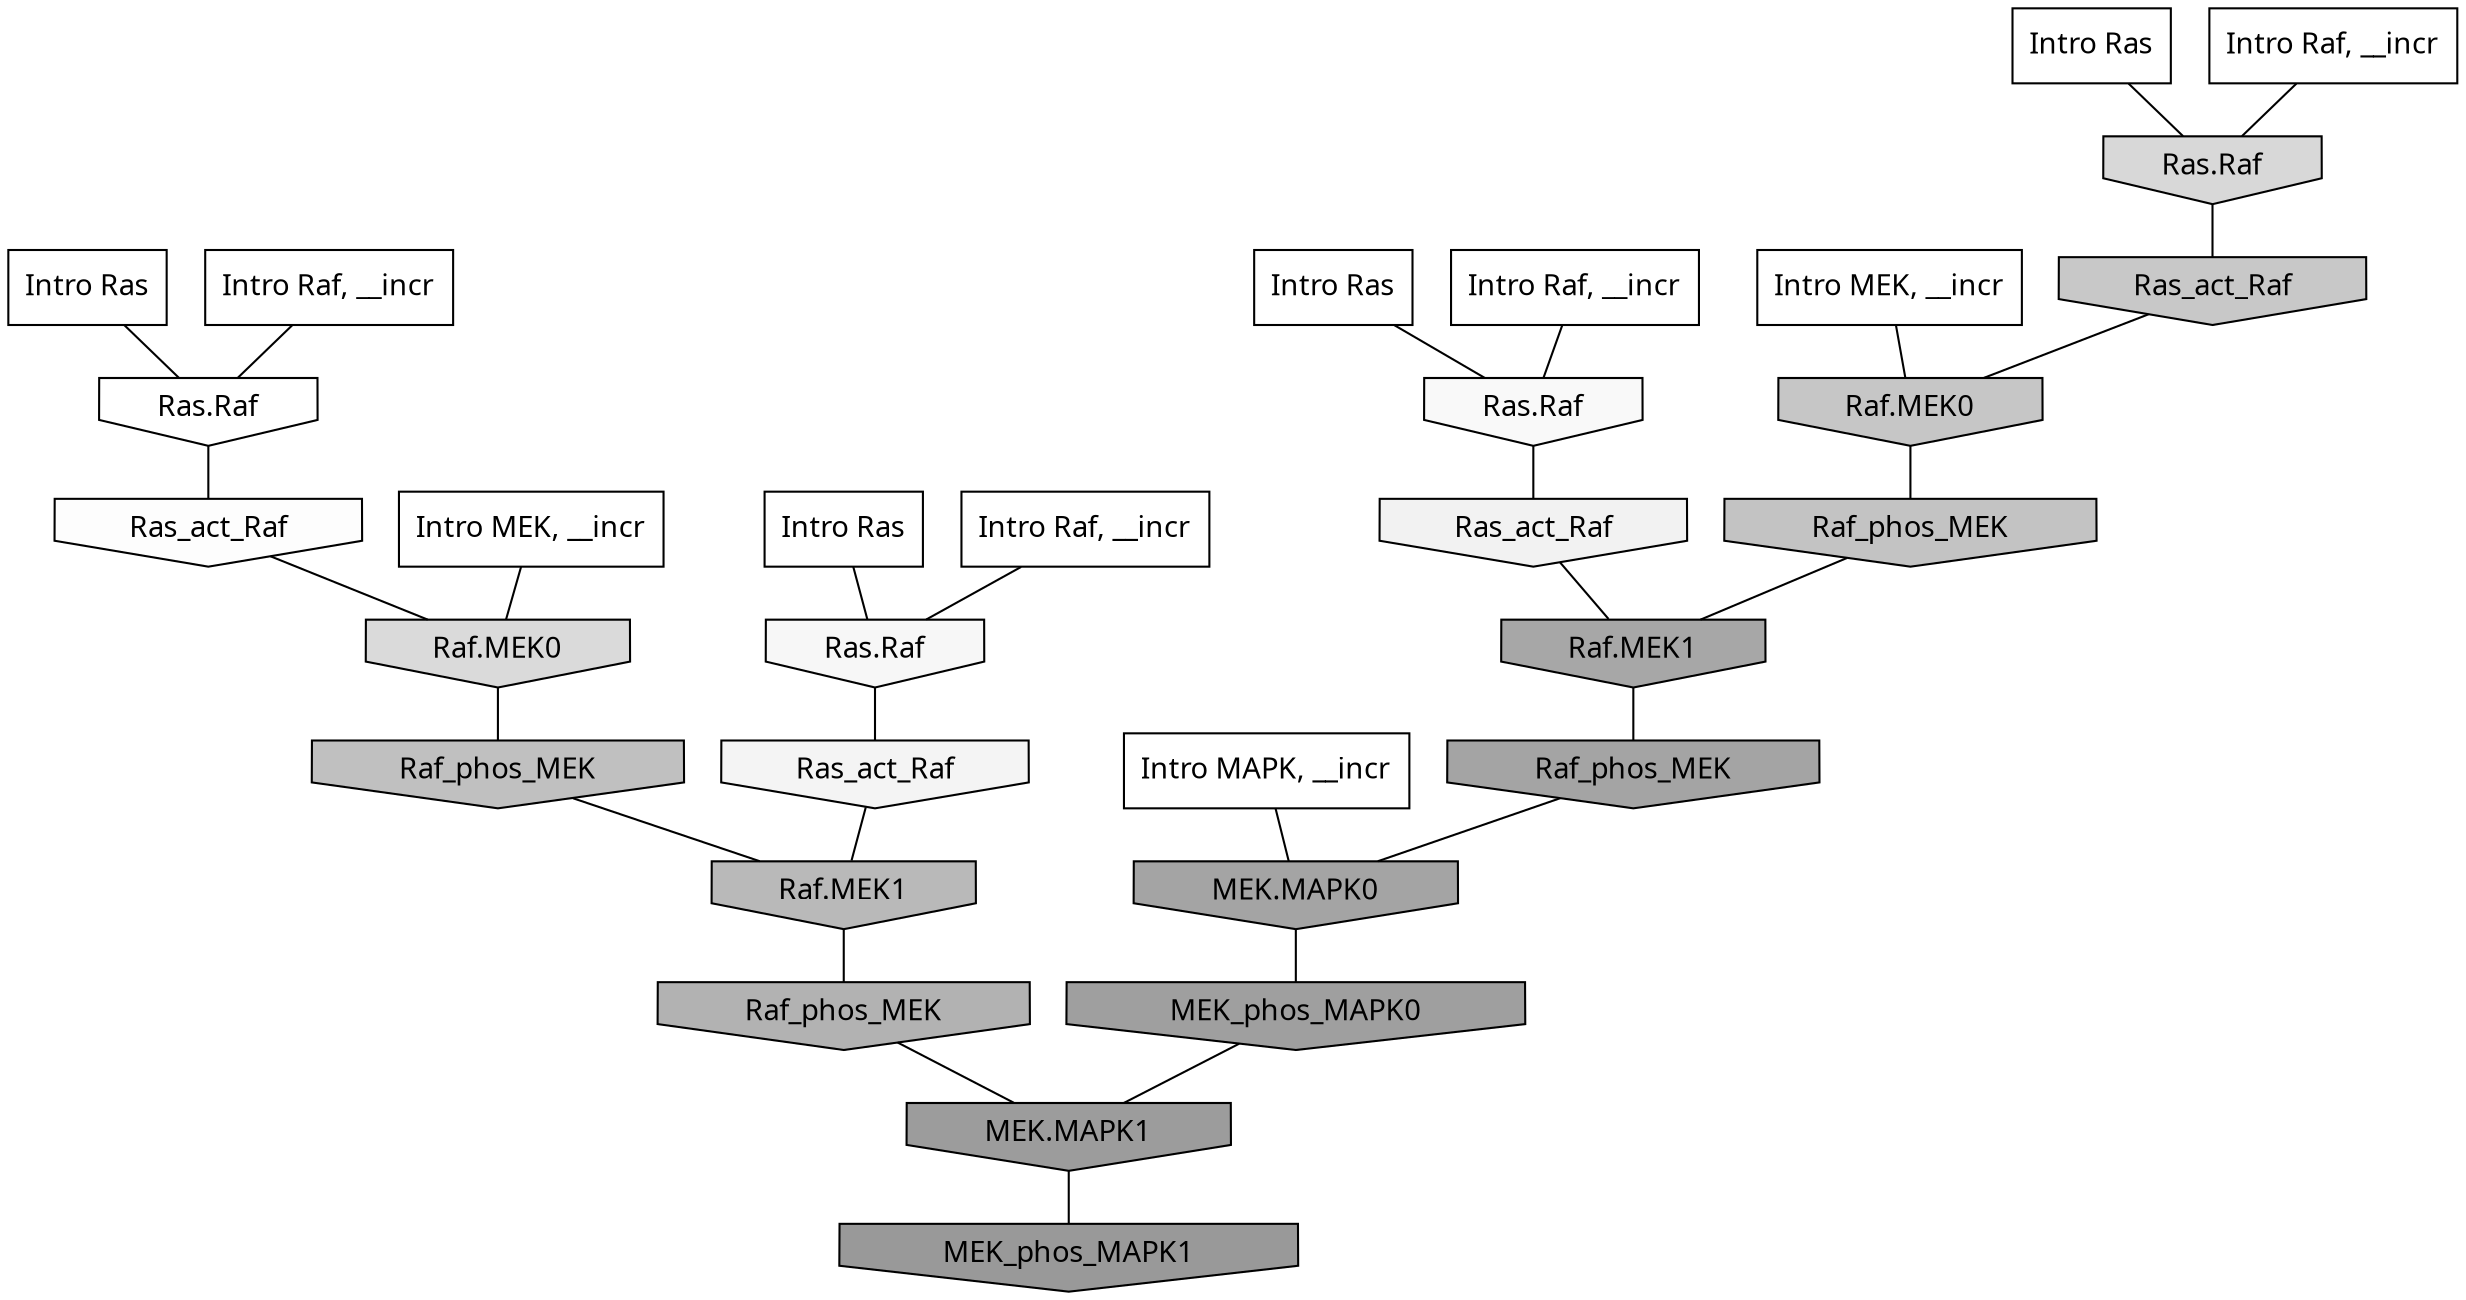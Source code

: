 digraph G{
  rankdir="TB";
  ranksep=0.30;
  node [fontname="CMU Serif"];
  edge [fontname="CMU Serif"];
  
  6 [label="Intro Ras", shape=rectangle, style=filled, fillcolor="0.000 0.000 1.000"]
  
  13 [label="Intro Ras", shape=rectangle, style=filled, fillcolor="0.000 0.000 1.000"]
  
  15 [label="Intro Ras", shape=rectangle, style=filled, fillcolor="0.000 0.000 1.000"]
  
  28 [label="Intro Ras", shape=rectangle, style=filled, fillcolor="0.000 0.000 1.000"]
  
  315 [label="Intro Raf, __incr", shape=rectangle, style=filled, fillcolor="0.000 0.000 1.000"]
  
  644 [label="Intro Raf, __incr", shape=rectangle, style=filled, fillcolor="0.000 0.000 1.000"]
  
  678 [label="Intro Raf, __incr", shape=rectangle, style=filled, fillcolor="0.000 0.000 1.000"]
  
  798 [label="Intro Raf, __incr", shape=rectangle, style=filled, fillcolor="0.000 0.000 1.000"]
  
  1135 [label="Intro MEK, __incr", shape=rectangle, style=filled, fillcolor="0.000 0.000 1.000"]
  
  1508 [label="Intro MEK, __incr", shape=rectangle, style=filled, fillcolor="0.000 0.000 1.000"]
  
  2263 [label="Intro MAPK, __incr", shape=rectangle, style=filled, fillcolor="0.000 0.000 1.000"]
  
  3237 [label="Ras.Raf", shape=invhouse, style=filled, fillcolor="0.000 0.000 1.000"]
  
  3360 [label="Ras_act_Raf", shape=invhouse, style=filled, fillcolor="0.000 0.000 0.991"]
  
  3470 [label="Ras.Raf", shape=invhouse, style=filled, fillcolor="0.000 0.000 0.975"]
  
  3511 [label="Ras.Raf", shape=invhouse, style=filled, fillcolor="0.000 0.000 0.967"]
  
  3631 [label="Ras_act_Raf", shape=invhouse, style=filled, fillcolor="0.000 0.000 0.954"]
  
  3685 [label="Ras_act_Raf", shape=invhouse, style=filled, fillcolor="0.000 0.000 0.947"]
  
  5088 [label="Raf.MEK0", shape=invhouse, style=filled, fillcolor="0.000 0.000 0.855"]
  
  5297 [label="Ras.Raf", shape=invhouse, style=filled, fillcolor="0.000 0.000 0.844"]
  
  6512 [label="Ras_act_Raf", shape=invhouse, style=filled, fillcolor="0.000 0.000 0.782"]
  
  6694 [label="Raf.MEK0", shape=invhouse, style=filled, fillcolor="0.000 0.000 0.775"]
  
  6964 [label="Raf_phos_MEK", shape=invhouse, style=filled, fillcolor="0.000 0.000 0.765"]
  
  7403 [label="Raf_phos_MEK", shape=invhouse, style=filled, fillcolor="0.000 0.000 0.751"]
  
  8295 [label="Raf.MEK1", shape=invhouse, style=filled, fillcolor="0.000 0.000 0.724"]
  
  9128 [label="Raf_phos_MEK", shape=invhouse, style=filled, fillcolor="0.000 0.000 0.699"]
  
  11271 [label="Raf.MEK1", shape=invhouse, style=filled, fillcolor="0.000 0.000 0.654"]
  
  12009 [label="Raf_phos_MEK", shape=invhouse, style=filled, fillcolor="0.000 0.000 0.641"]
  
  12011 [label="MEK.MAPK0", shape=invhouse, style=filled, fillcolor="0.000 0.000 0.641"]
  
  13172 [label="MEK_phos_MAPK0", shape=invhouse, style=filled, fillcolor="0.000 0.000 0.622"]
  
  13849 [label="MEK.MAPK1", shape=invhouse, style=filled, fillcolor="0.000 0.000 0.612"]
  
  14772 [label="MEK_phos_MAPK1", shape=invhouse, style=filled, fillcolor="0.000 0.000 0.600"]
  
  
  13849 -> 14772 [dir=none, color="0.000 0.000 0.000"] 
  13172 -> 13849 [dir=none, color="0.000 0.000 0.000"] 
  12011 -> 13172 [dir=none, color="0.000 0.000 0.000"] 
  12009 -> 12011 [dir=none, color="0.000 0.000 0.000"] 
  11271 -> 12009 [dir=none, color="0.000 0.000 0.000"] 
  9128 -> 13849 [dir=none, color="0.000 0.000 0.000"] 
  8295 -> 9128 [dir=none, color="0.000 0.000 0.000"] 
  7403 -> 8295 [dir=none, color="0.000 0.000 0.000"] 
  6964 -> 11271 [dir=none, color="0.000 0.000 0.000"] 
  6694 -> 6964 [dir=none, color="0.000 0.000 0.000"] 
  6512 -> 6694 [dir=none, color="0.000 0.000 0.000"] 
  5297 -> 6512 [dir=none, color="0.000 0.000 0.000"] 
  5088 -> 7403 [dir=none, color="0.000 0.000 0.000"] 
  3685 -> 11271 [dir=none, color="0.000 0.000 0.000"] 
  3631 -> 8295 [dir=none, color="0.000 0.000 0.000"] 
  3511 -> 3631 [dir=none, color="0.000 0.000 0.000"] 
  3470 -> 3685 [dir=none, color="0.000 0.000 0.000"] 
  3360 -> 5088 [dir=none, color="0.000 0.000 0.000"] 
  3237 -> 3360 [dir=none, color="0.000 0.000 0.000"] 
  2263 -> 12011 [dir=none, color="0.000 0.000 0.000"] 
  1508 -> 6694 [dir=none, color="0.000 0.000 0.000"] 
  1135 -> 5088 [dir=none, color="0.000 0.000 0.000"] 
  798 -> 5297 [dir=none, color="0.000 0.000 0.000"] 
  678 -> 3237 [dir=none, color="0.000 0.000 0.000"] 
  644 -> 3470 [dir=none, color="0.000 0.000 0.000"] 
  315 -> 3511 [dir=none, color="0.000 0.000 0.000"] 
  28 -> 3511 [dir=none, color="0.000 0.000 0.000"] 
  15 -> 5297 [dir=none, color="0.000 0.000 0.000"] 
  13 -> 3470 [dir=none, color="0.000 0.000 0.000"] 
  6 -> 3237 [dir=none, color="0.000 0.000 0.000"] 
  
  }
